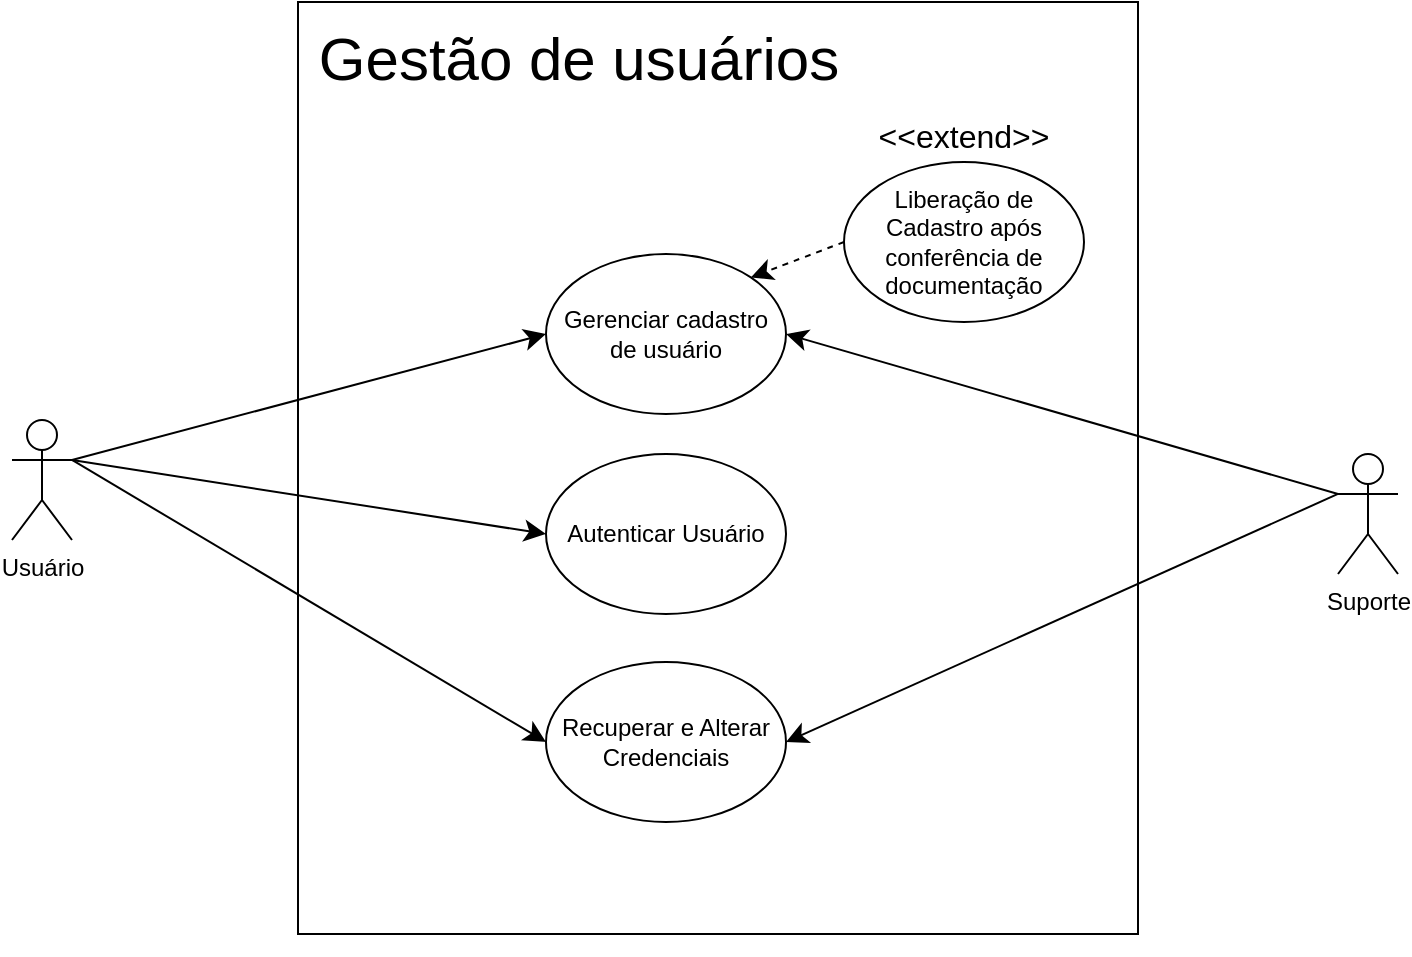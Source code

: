 <mxfile version="24.7.7" pages="6">
  <diagram name="Página-1" id="sWKjrfDs90vtt_dnpq8s">
    <mxGraphModel dx="1725" dy="1114" grid="0" gridSize="10" guides="1" tooltips="1" connect="1" arrows="1" fold="1" page="0" pageScale="1" pageWidth="827" pageHeight="1169" math="0" shadow="0">
      <root>
        <mxCell id="0" />
        <mxCell id="1" parent="0" />
        <mxCell id="yVIj7rE1_db8uOLhe7H_-7" value="" style="rounded=0;whiteSpace=wrap;html=1;" vertex="1" parent="1">
          <mxGeometry x="131" y="-287" width="420" height="466" as="geometry" />
        </mxCell>
        <mxCell id="yVIj7rE1_db8uOLhe7H_-18" style="edgeStyle=none;curved=1;rounded=0;orthogonalLoop=1;jettySize=auto;html=1;exitX=1;exitY=0.333;exitDx=0;exitDy=0;exitPerimeter=0;entryX=0;entryY=0.5;entryDx=0;entryDy=0;fontSize=12;startSize=8;endSize=8;" edge="1" parent="1" source="KjNxAj0lBC4kn9JRVT9O-1" target="yVIj7rE1_db8uOLhe7H_-10">
          <mxGeometry relative="1" as="geometry" />
        </mxCell>
        <mxCell id="yVIj7rE1_db8uOLhe7H_-19" style="edgeStyle=none;curved=1;rounded=0;orthogonalLoop=1;jettySize=auto;html=1;exitX=1;exitY=0.333;exitDx=0;exitDy=0;exitPerimeter=0;entryX=0;entryY=0.5;entryDx=0;entryDy=0;fontSize=12;startSize=8;endSize=8;" edge="1" parent="1" source="KjNxAj0lBC4kn9JRVT9O-1" target="yVIj7rE1_db8uOLhe7H_-8">
          <mxGeometry relative="1" as="geometry" />
        </mxCell>
        <mxCell id="yVIj7rE1_db8uOLhe7H_-24" style="edgeStyle=none;curved=1;rounded=0;orthogonalLoop=1;jettySize=auto;html=1;exitX=1;exitY=0.333;exitDx=0;exitDy=0;exitPerimeter=0;entryX=0;entryY=0.5;entryDx=0;entryDy=0;fontSize=12;startSize=8;endSize=8;" edge="1" parent="1" source="KjNxAj0lBC4kn9JRVT9O-1" target="yVIj7rE1_db8uOLhe7H_-23">
          <mxGeometry relative="1" as="geometry" />
        </mxCell>
        <mxCell id="KjNxAj0lBC4kn9JRVT9O-1" value="Usuário" style="shape=umlActor;verticalLabelPosition=bottom;verticalAlign=top;html=1;outlineConnect=0;" vertex="1" parent="1">
          <mxGeometry x="-12" y="-78" width="30" height="60" as="geometry" />
        </mxCell>
        <mxCell id="yVIj7rE1_db8uOLhe7H_-6" value="Gestão de usuários" style="text;html=1;align=center;verticalAlign=middle;whiteSpace=wrap;rounded=0;fontSize=30;strokeWidth=1;" vertex="1" parent="1">
          <mxGeometry x="102" y="-274" width="339" height="30" as="geometry" />
        </mxCell>
        <mxCell id="yVIj7rE1_db8uOLhe7H_-8" value="Autenticar Usuário" style="ellipse;whiteSpace=wrap;html=1;" vertex="1" parent="1">
          <mxGeometry x="255" y="-61" width="120" height="80" as="geometry" />
        </mxCell>
        <mxCell id="yVIj7rE1_db8uOLhe7H_-14" style="edgeStyle=none;curved=1;rounded=0;orthogonalLoop=1;jettySize=auto;html=1;exitX=0;exitY=0.5;exitDx=0;exitDy=0;entryX=1;entryY=0;entryDx=0;entryDy=0;fontSize=12;startSize=8;endSize=8;dashed=1;" edge="1" parent="1" source="yVIj7rE1_db8uOLhe7H_-9" target="yVIj7rE1_db8uOLhe7H_-10">
          <mxGeometry relative="1" as="geometry" />
        </mxCell>
        <mxCell id="yVIj7rE1_db8uOLhe7H_-9" value="Liberação de Cadastro após conferência de documentação" style="ellipse;whiteSpace=wrap;html=1;" vertex="1" parent="1">
          <mxGeometry x="404" y="-207" width="120" height="80" as="geometry" />
        </mxCell>
        <mxCell id="yVIj7rE1_db8uOLhe7H_-10" value="Gerenciar cadastro de usuário" style="ellipse;whiteSpace=wrap;html=1;" vertex="1" parent="1">
          <mxGeometry x="255" y="-161" width="120" height="80" as="geometry" />
        </mxCell>
        <mxCell id="yVIj7rE1_db8uOLhe7H_-11" style="edgeStyle=none;curved=1;rounded=0;orthogonalLoop=1;jettySize=auto;html=1;exitX=0;exitY=1;exitDx=0;exitDy=0;fontSize=12;startSize=8;endSize=8;" edge="1" parent="1" source="yVIj7rE1_db8uOLhe7H_-7" target="yVIj7rE1_db8uOLhe7H_-7">
          <mxGeometry relative="1" as="geometry" />
        </mxCell>
        <mxCell id="yVIj7rE1_db8uOLhe7H_-12" style="edgeStyle=none;curved=1;rounded=0;orthogonalLoop=1;jettySize=auto;html=1;exitX=1;exitY=1;exitDx=0;exitDy=0;fontSize=12;startSize=8;endSize=8;" edge="1" parent="1" source="yVIj7rE1_db8uOLhe7H_-7" target="yVIj7rE1_db8uOLhe7H_-7">
          <mxGeometry relative="1" as="geometry" />
        </mxCell>
        <mxCell id="yVIj7rE1_db8uOLhe7H_-16" value="&amp;lt;&amp;lt;extend&amp;gt;&amp;gt;" style="text;html=1;align=center;verticalAlign=middle;whiteSpace=wrap;rounded=0;fontSize=16;" vertex="1" parent="1">
          <mxGeometry x="434" y="-235" width="60" height="30" as="geometry" />
        </mxCell>
        <mxCell id="yVIj7rE1_db8uOLhe7H_-25" style="edgeStyle=none;curved=1;rounded=0;orthogonalLoop=1;jettySize=auto;html=1;exitX=0;exitY=0.333;exitDx=0;exitDy=0;exitPerimeter=0;entryX=1;entryY=0.5;entryDx=0;entryDy=0;fontSize=12;startSize=8;endSize=8;" edge="1" parent="1" source="yVIj7rE1_db8uOLhe7H_-20" target="yVIj7rE1_db8uOLhe7H_-23">
          <mxGeometry relative="1" as="geometry" />
        </mxCell>
        <mxCell id="yVIj7rE1_db8uOLhe7H_-26" style="edgeStyle=none;curved=1;rounded=0;orthogonalLoop=1;jettySize=auto;html=1;exitX=0;exitY=0.333;exitDx=0;exitDy=0;exitPerimeter=0;entryX=1;entryY=0.5;entryDx=0;entryDy=0;fontSize=12;startSize=8;endSize=8;" edge="1" parent="1" source="yVIj7rE1_db8uOLhe7H_-20" target="yVIj7rE1_db8uOLhe7H_-10">
          <mxGeometry relative="1" as="geometry" />
        </mxCell>
        <mxCell id="yVIj7rE1_db8uOLhe7H_-20" value="Suporte" style="shape=umlActor;verticalLabelPosition=bottom;verticalAlign=top;html=1;outlineConnect=0;" vertex="1" parent="1">
          <mxGeometry x="651" y="-61" width="30" height="60" as="geometry" />
        </mxCell>
        <mxCell id="yVIj7rE1_db8uOLhe7H_-23" value="Recuperar e Alterar Credenciais" style="ellipse;whiteSpace=wrap;html=1;" vertex="1" parent="1">
          <mxGeometry x="255" y="43" width="120" height="80" as="geometry" />
        </mxCell>
      </root>
    </mxGraphModel>
  </diagram>
  <diagram id="L4-HKPXh_NsKCe0-uDbi" name="Página-2">
    <mxGraphModel dx="1008" dy="759" grid="0" gridSize="10" guides="1" tooltips="1" connect="1" arrows="1" fold="1" page="0" pageScale="1" pageWidth="827" pageHeight="1169" math="0" shadow="0">
      <root>
        <mxCell id="0" />
        <mxCell id="1" parent="0" />
        <mxCell id="yDL8rvHRvDkG-PT17stj-1" value="" style="rounded=0;whiteSpace=wrap;html=1;" vertex="1" parent="1">
          <mxGeometry x="659" y="33" width="432" height="609" as="geometry" />
        </mxCell>
        <mxCell id="yDL8rvHRvDkG-PT17stj-25" style="edgeStyle=none;curved=1;rounded=0;orthogonalLoop=1;jettySize=auto;html=1;exitX=1;exitY=0.333;exitDx=0;exitDy=0;exitPerimeter=0;entryX=0;entryY=0.5;entryDx=0;entryDy=0;fontSize=12;startSize=8;endSize=8;" edge="1" parent="1" source="yDL8rvHRvDkG-PT17stj-5" target="yDL8rvHRvDkG-PT17stj-10">
          <mxGeometry relative="1" as="geometry" />
        </mxCell>
        <mxCell id="yDL8rvHRvDkG-PT17stj-26" style="edgeStyle=none;curved=1;rounded=0;orthogonalLoop=1;jettySize=auto;html=1;exitX=1;exitY=0.333;exitDx=0;exitDy=0;exitPerimeter=0;entryX=0;entryY=0.5;entryDx=0;entryDy=0;fontSize=12;startSize=8;endSize=8;" edge="1" parent="1" source="yDL8rvHRvDkG-PT17stj-5" target="yDL8rvHRvDkG-PT17stj-7">
          <mxGeometry relative="1" as="geometry" />
        </mxCell>
        <mxCell id="yDL8rvHRvDkG-PT17stj-5" value="Usuário" style="shape=umlActor;verticalLabelPosition=bottom;verticalAlign=top;html=1;outlineConnect=0;" vertex="1" parent="1">
          <mxGeometry x="518" y="269" width="30" height="60" as="geometry" />
        </mxCell>
        <mxCell id="yDL8rvHRvDkG-PT17stj-6" value="Gestão de Ordem de Compra (OC)" style="text;html=1;align=center;verticalAlign=middle;whiteSpace=wrap;rounded=0;fontSize=25;strokeWidth=1;" vertex="1" parent="1">
          <mxGeometry x="620" y="36" width="480" height="30" as="geometry" />
        </mxCell>
        <mxCell id="yDL8rvHRvDkG-PT17stj-7" value="Consultar Ordens de Compra (OC)" style="ellipse;whiteSpace=wrap;html=1;" vertex="1" parent="1">
          <mxGeometry x="815" y="305" width="120" height="80" as="geometry" />
        </mxCell>
        <mxCell id="yDL8rvHRvDkG-PT17stj-10" value="Gerenciar Ordens de Compra (OC)" style="ellipse;whiteSpace=wrap;html=1;" vertex="1" parent="1">
          <mxGeometry x="819" y="164" width="120" height="80" as="geometry" />
        </mxCell>
        <mxCell id="yDL8rvHRvDkG-PT17stj-11" style="edgeStyle=none;curved=1;rounded=0;orthogonalLoop=1;jettySize=auto;html=1;exitX=0;exitY=1;exitDx=0;exitDy=0;fontSize=12;startSize=8;endSize=8;" edge="1" parent="1" source="yDL8rvHRvDkG-PT17stj-1" target="yDL8rvHRvDkG-PT17stj-1">
          <mxGeometry relative="1" as="geometry" />
        </mxCell>
        <mxCell id="yDL8rvHRvDkG-PT17stj-12" style="edgeStyle=none;curved=1;rounded=0;orthogonalLoop=1;jettySize=auto;html=1;exitX=1;exitY=1;exitDx=0;exitDy=0;fontSize=12;startSize=8;endSize=8;" edge="1" parent="1" source="yDL8rvHRvDkG-PT17stj-1" target="yDL8rvHRvDkG-PT17stj-1">
          <mxGeometry relative="1" as="geometry" />
        </mxCell>
        <mxCell id="yDL8rvHRvDkG-PT17stj-13" value="&amp;lt;&amp;lt;include&amp;gt;&amp;gt;" style="text;html=1;align=center;verticalAlign=middle;whiteSpace=wrap;rounded=0;fontSize=16;" vertex="1" parent="1">
          <mxGeometry x="703" y="80" width="60" height="30" as="geometry" />
        </mxCell>
        <mxCell id="yDL8rvHRvDkG-PT17stj-27" style="edgeStyle=none;curved=1;rounded=0;orthogonalLoop=1;jettySize=auto;html=1;exitX=0;exitY=0.333;exitDx=0;exitDy=0;exitPerimeter=0;fontSize=12;startSize=8;endSize=8;" edge="1" parent="1" source="yDL8rvHRvDkG-PT17stj-16" target="yDL8rvHRvDkG-PT17stj-10">
          <mxGeometry relative="1" as="geometry" />
        </mxCell>
        <mxCell id="yDL8rvHRvDkG-PT17stj-28" style="edgeStyle=none;curved=1;rounded=0;orthogonalLoop=1;jettySize=auto;html=1;exitX=0;exitY=0.333;exitDx=0;exitDy=0;exitPerimeter=0;entryX=1;entryY=0.5;entryDx=0;entryDy=0;fontSize=12;startSize=8;endSize=8;" edge="1" parent="1" source="yDL8rvHRvDkG-PT17stj-16" target="yDL8rvHRvDkG-PT17stj-7">
          <mxGeometry relative="1" as="geometry" />
        </mxCell>
        <mxCell id="yDL8rvHRvDkG-PT17stj-29" style="edgeStyle=none;curved=1;rounded=0;orthogonalLoop=1;jettySize=auto;html=1;exitX=0;exitY=0.333;exitDx=0;exitDy=0;exitPerimeter=0;entryX=1;entryY=0.5;entryDx=0;entryDy=0;fontSize=12;startSize=8;endSize=8;" edge="1" parent="1" source="yDL8rvHRvDkG-PT17stj-16" target="yDL8rvHRvDkG-PT17stj-17">
          <mxGeometry relative="1" as="geometry" />
        </mxCell>
        <mxCell id="yDL8rvHRvDkG-PT17stj-16" value="Sistema Home Broker" style="shape=umlActor;verticalLabelPosition=bottom;verticalAlign=top;html=1;outlineConnect=0;" vertex="1" parent="1">
          <mxGeometry x="1190" y="118" width="30" height="60" as="geometry" />
        </mxCell>
        <mxCell id="yDL8rvHRvDkG-PT17stj-17" value="Integração com a B3" style="ellipse;whiteSpace=wrap;html=1;" vertex="1" parent="1">
          <mxGeometry x="815" y="449" width="120" height="80" as="geometry" />
        </mxCell>
        <mxCell id="yDL8rvHRvDkG-PT17stj-30" style="edgeStyle=none;curved=1;rounded=0;orthogonalLoop=1;jettySize=auto;html=1;exitX=0;exitY=0.333;exitDx=0;exitDy=0;exitPerimeter=0;entryX=1;entryY=0.5;entryDx=0;entryDy=0;fontSize=12;startSize=8;endSize=8;" edge="1" parent="1" source="yDL8rvHRvDkG-PT17stj-21" target="yDL8rvHRvDkG-PT17stj-17">
          <mxGeometry relative="1" as="geometry" />
        </mxCell>
        <mxCell id="yDL8rvHRvDkG-PT17stj-21" value="API da B3" style="shape=umlActor;verticalLabelPosition=bottom;verticalAlign=top;html=1;outlineConnect=0;" vertex="1" parent="1">
          <mxGeometry x="1179" y="352" width="30" height="60" as="geometry" />
        </mxCell>
        <mxCell id="yDL8rvHRvDkG-PT17stj-33" style="edgeStyle=none;curved=1;rounded=0;orthogonalLoop=1;jettySize=auto;html=1;exitX=1;exitY=0.5;exitDx=0;exitDy=0;fontSize=12;startSize=8;endSize=8;dashed=1;" edge="1" parent="1" source="yDL8rvHRvDkG-PT17stj-32" target="yDL8rvHRvDkG-PT17stj-10">
          <mxGeometry relative="1" as="geometry" />
        </mxCell>
        <mxCell id="yDL8rvHRvDkG-PT17stj-32" value="Validar OC" style="ellipse;whiteSpace=wrap;html=1;" vertex="1" parent="1">
          <mxGeometry x="673" y="103" width="120" height="80" as="geometry" />
        </mxCell>
      </root>
    </mxGraphModel>
  </diagram>
  <diagram id="UyS_H-RRB36ypZyRmxNp" name="Página-3">
    <mxGraphModel dx="1083" dy="1223" grid="0" gridSize="10" guides="1" tooltips="1" connect="1" arrows="1" fold="1" page="0" pageScale="1" pageWidth="827" pageHeight="1169" math="0" shadow="0">
      <root>
        <mxCell id="0" />
        <mxCell id="1" parent="0" />
        <mxCell id="rlN_2Z42Te9vlnvB5NWK-1" style="edgeStyle=none;curved=1;rounded=0;orthogonalLoop=1;jettySize=auto;html=1;exitX=1;exitY=0.333;exitDx=0;exitDy=0;exitPerimeter=0;entryX=0;entryY=0.5;entryDx=0;entryDy=0;fontSize=12;startSize=8;endSize=8;" edge="1" parent="1" source="rlN_2Z42Te9vlnvB5NWK-9" target="rlN_2Z42Te9vlnvB5NWK-17">
          <mxGeometry relative="1" as="geometry" />
        </mxCell>
        <mxCell id="rlN_2Z42Te9vlnvB5NWK-2" style="edgeStyle=none;curved=1;rounded=0;orthogonalLoop=1;jettySize=auto;html=1;exitX=1;exitY=0.333;exitDx=0;exitDy=0;exitPerimeter=0;fontSize=12;startSize=8;endSize=8;" edge="1" parent="1" source="rlN_2Z42Te9vlnvB5NWK-9">
          <mxGeometry relative="1" as="geometry">
            <mxPoint x="169.857" y="-53.286" as="targetPoint" />
          </mxGeometry>
        </mxCell>
        <mxCell id="rlN_2Z42Te9vlnvB5NWK-3" style="edgeStyle=none;curved=1;rounded=0;orthogonalLoop=1;jettySize=auto;html=1;exitX=1;exitY=0.333;exitDx=0;exitDy=0;exitPerimeter=0;fontSize=12;startSize=8;endSize=8;" edge="1" parent="1" source="rlN_2Z42Te9vlnvB5NWK-9">
          <mxGeometry relative="1" as="geometry">
            <mxPoint x="169.857" y="-3.0" as="targetPoint" />
          </mxGeometry>
        </mxCell>
        <mxCell id="rlN_2Z42Te9vlnvB5NWK-4" style="edgeStyle=none;curved=1;rounded=0;orthogonalLoop=1;jettySize=auto;html=1;exitX=1;exitY=0.333;exitDx=0;exitDy=0;exitPerimeter=0;fontSize=12;startSize=8;endSize=8;" edge="1" parent="1" source="rlN_2Z42Te9vlnvB5NWK-9">
          <mxGeometry relative="1" as="geometry">
            <mxPoint x="168.714" y="42.714" as="targetPoint" />
          </mxGeometry>
        </mxCell>
        <mxCell id="rlN_2Z42Te9vlnvB5NWK-5" style="edgeStyle=none;curved=1;rounded=0;orthogonalLoop=1;jettySize=auto;html=1;exitX=1;exitY=0.333;exitDx=0;exitDy=0;exitPerimeter=0;fontSize=12;startSize=8;endSize=8;" edge="1" parent="1" source="rlN_2Z42Te9vlnvB5NWK-9">
          <mxGeometry relative="1" as="geometry">
            <mxPoint x="166.429" y="94.143" as="targetPoint" />
          </mxGeometry>
        </mxCell>
        <mxCell id="rlN_2Z42Te9vlnvB5NWK-6" style="edgeStyle=none;curved=1;rounded=0;orthogonalLoop=1;jettySize=auto;html=1;exitX=1;exitY=0.333;exitDx=0;exitDy=0;exitPerimeter=0;fontSize=12;startSize=8;endSize=8;" edge="1" parent="1" source="rlN_2Z42Te9vlnvB5NWK-9">
          <mxGeometry relative="1" as="geometry">
            <mxPoint x="165.286" y="146.714" as="targetPoint" />
          </mxGeometry>
        </mxCell>
        <mxCell id="rlN_2Z42Te9vlnvB5NWK-7" style="edgeStyle=none;curved=1;rounded=0;orthogonalLoop=1;jettySize=auto;html=1;exitX=1;exitY=0.333;exitDx=0;exitDy=0;exitPerimeter=0;fontSize=12;startSize=8;endSize=8;" edge="1" parent="1" source="rlN_2Z42Te9vlnvB5NWK-9">
          <mxGeometry relative="1" as="geometry">
            <mxPoint x="171.0" y="209.571" as="targetPoint" />
          </mxGeometry>
        </mxCell>
        <mxCell id="rlN_2Z42Te9vlnvB5NWK-8" style="edgeStyle=none;curved=1;rounded=0;orthogonalLoop=1;jettySize=auto;html=1;exitX=1;exitY=0.333;exitDx=0;exitDy=0;exitPerimeter=0;fontSize=12;startSize=8;endSize=8;" edge="1" parent="1" source="rlN_2Z42Te9vlnvB5NWK-9">
          <mxGeometry relative="1" as="geometry">
            <mxPoint x="169.857" y="270.143" as="targetPoint" />
          </mxGeometry>
        </mxCell>
        <mxCell id="rlN_2Z42Te9vlnvB5NWK-9" value="Usuário" style="shape=umlActor;verticalLabelPosition=bottom;verticalAlign=top;html=1;outlineConnect=0;" vertex="1" parent="1">
          <mxGeometry x="-46" y="1" width="30" height="60" as="geometry" />
        </mxCell>
        <mxCell id="rlN_2Z42Te9vlnvB5NWK-10" style="edgeStyle=none;curved=1;rounded=0;orthogonalLoop=1;jettySize=auto;html=1;exitX=0;exitY=0.333;exitDx=0;exitDy=0;exitPerimeter=0;fontSize=12;startSize=8;endSize=8;" edge="1" parent="1" source="rlN_2Z42Te9vlnvB5NWK-16">
          <mxGeometry relative="1" as="geometry">
            <mxPoint x="311.778" y="46.667" as="targetPoint" />
          </mxGeometry>
        </mxCell>
        <mxCell id="rlN_2Z42Te9vlnvB5NWK-11" style="edgeStyle=none;curved=1;rounded=0;orthogonalLoop=1;jettySize=auto;html=1;exitX=0;exitY=0.333;exitDx=0;exitDy=0;exitPerimeter=0;fontSize=12;startSize=8;endSize=8;" edge="1" parent="1" source="rlN_2Z42Te9vlnvB5NWK-16">
          <mxGeometry relative="1" as="geometry">
            <mxPoint x="311.8" y="-125.0" as="targetPoint" />
          </mxGeometry>
        </mxCell>
        <mxCell id="rlN_2Z42Te9vlnvB5NWK-12" style="edgeStyle=none;curved=1;rounded=0;orthogonalLoop=1;jettySize=auto;html=1;exitX=0;exitY=0.333;exitDx=0;exitDy=0;exitPerimeter=0;fontSize=12;startSize=8;endSize=8;" edge="1" parent="1" source="rlN_2Z42Te9vlnvB5NWK-16">
          <mxGeometry relative="1" as="geometry">
            <mxPoint x="310.2" y="-48.2" as="targetPoint" />
          </mxGeometry>
        </mxCell>
        <mxCell id="rlN_2Z42Te9vlnvB5NWK-13" style="edgeStyle=none;curved=1;rounded=0;orthogonalLoop=1;jettySize=auto;html=1;fontSize=12;startSize=8;endSize=8;" edge="1" parent="1">
          <mxGeometry relative="1" as="geometry">
            <mxPoint x="310.667" y="-13.667" as="targetPoint" />
            <mxPoint x="568" y="21" as="sourcePoint" />
          </mxGeometry>
        </mxCell>
        <mxCell id="rlN_2Z42Te9vlnvB5NWK-14" style="edgeStyle=none;curved=1;rounded=0;orthogonalLoop=1;jettySize=auto;html=1;exitX=0;exitY=0.333;exitDx=0;exitDy=0;exitPerimeter=0;fontSize=12;startSize=8;endSize=8;" edge="1" parent="1" source="rlN_2Z42Te9vlnvB5NWK-16">
          <mxGeometry relative="1" as="geometry">
            <mxPoint x="311.0" y="155.8" as="targetPoint" />
          </mxGeometry>
        </mxCell>
        <mxCell id="rlN_2Z42Te9vlnvB5NWK-15" style="edgeStyle=none;curved=1;rounded=0;orthogonalLoop=1;jettySize=auto;html=1;exitX=0;exitY=0.333;exitDx=0;exitDy=0;exitPerimeter=0;fontSize=12;startSize=8;endSize=8;" edge="1" parent="1" source="rlN_2Z42Te9vlnvB5NWK-16">
          <mxGeometry relative="1" as="geometry">
            <mxPoint x="313.4" y="216.6" as="targetPoint" />
          </mxGeometry>
        </mxCell>
        <mxCell id="rlN_2Z42Te9vlnvB5NWK-16" value="Sistema da B3 (API)" style="shape=umlActor;verticalLabelPosition=bottom;verticalAlign=top;html=1;outlineConnect=0;" vertex="1" parent="1">
          <mxGeometry x="571" y="1" width="30" height="60" as="geometry" />
        </mxCell>
        <mxCell id="rlN_2Z42Te9vlnvB5NWK-17" value="Envio de Ordem de Venda (OV)" style="rounded=1;whiteSpace=wrap;html=1;" vertex="1" parent="1">
          <mxGeometry x="176" y="-154" width="130" height="59" as="geometry" />
        </mxCell>
        <mxCell id="rlN_2Z42Te9vlnvB5NWK-18" value="Cancelamento de OV" style="rounded=1;whiteSpace=wrap;html=1;" vertex="1" parent="1">
          <mxGeometry x="176" y="-78" width="130" height="39" as="geometry" />
        </mxCell>
        <mxCell id="rlN_2Z42Te9vlnvB5NWK-19" value="Modificação de OV" style="rounded=1;whiteSpace=wrap;html=1;" vertex="1" parent="1">
          <mxGeometry x="176" y="-26" width="130" height="35" as="geometry" />
        </mxCell>
        <mxCell id="rlN_2Z42Te9vlnvB5NWK-20" style="edgeStyle=none;curved=1;rounded=0;orthogonalLoop=1;jettySize=auto;html=1;exitX=1;exitY=0.5;exitDx=0;exitDy=0;entryX=0;entryY=1;entryDx=0;entryDy=0;fontSize=12;startSize=8;endSize=8;dashed=1;" edge="1" parent="1" source="rlN_2Z42Te9vlnvB5NWK-24" target="rlN_2Z42Te9vlnvB5NWK-27">
          <mxGeometry relative="1" as="geometry" />
        </mxCell>
        <mxCell id="rlN_2Z42Te9vlnvB5NWK-21" value="Consulta de Status da OV" style="rounded=1;whiteSpace=wrap;html=1;" vertex="1" parent="1">
          <mxGeometry x="176" y="20" width="130" height="48" as="geometry" />
        </mxCell>
        <mxCell id="rlN_2Z42Te9vlnvB5NWK-22" value="Envio de OV com Gatilho" style="rounded=1;whiteSpace=wrap;html=1;" vertex="1" parent="1">
          <mxGeometry x="176" y="84" width="130" height="35" as="geometry" />
        </mxCell>
        <mxCell id="rlN_2Z42Te9vlnvB5NWK-23" value="Envio de OV a Mercado" style="rounded=1;whiteSpace=wrap;html=1;" vertex="1" parent="1">
          <mxGeometry x="176" y="139" width="130" height="35" as="geometry" />
        </mxCell>
        <mxCell id="rlN_2Z42Te9vlnvB5NWK-24" value="Consulta de Histórico de OV" style="rounded=1;whiteSpace=wrap;html=1;" vertex="1" parent="1">
          <mxGeometry x="176" y="194" width="130" height="35" as="geometry" />
        </mxCell>
        <mxCell id="rlN_2Z42Te9vlnvB5NWK-25" value="Gestão de Ordens de Venda" style="rounded=0;whiteSpace=wrap;html=1;" vertex="1" parent="1">
          <mxGeometry x="120" y="-240" width="242" height="57" as="geometry" />
        </mxCell>
        <mxCell id="rlN_2Z42Te9vlnvB5NWK-26" value="OV por Quantidade" style="rounded=1;whiteSpace=wrap;html=1;" vertex="1" parent="1">
          <mxGeometry x="176" y="249" width="130" height="45" as="geometry" />
        </mxCell>
        <mxCell id="rlN_2Z42Te9vlnvB5NWK-27" value="Consulta de Status da OV" style="ellipse;whiteSpace=wrap;html=1;" vertex="1" parent="1">
          <mxGeometry x="505" y="137" width="120" height="62" as="geometry" />
        </mxCell>
        <mxCell id="rlN_2Z42Te9vlnvB5NWK-28" value="include" style="text;html=1;align=center;verticalAlign=middle;whiteSpace=wrap;rounded=0;rotation=0;" vertex="1" parent="1">
          <mxGeometry x="433" y="171" width="60" height="30" as="geometry" />
        </mxCell>
        <mxCell id="rlN_2Z42Te9vlnvB5NWK-29" style="edgeStyle=none;curved=1;rounded=0;orthogonalLoop=1;jettySize=auto;html=1;exitX=0;exitY=0;exitDx=0;exitDy=0;fontSize=12;startSize=8;endSize=8;dashed=1;" edge="1" parent="1" source="rlN_2Z42Te9vlnvB5NWK-31">
          <mxGeometry relative="1" as="geometry">
            <mxPoint x="313" as="targetPoint" />
          </mxGeometry>
        </mxCell>
        <mxCell id="rlN_2Z42Te9vlnvB5NWK-30" style="edgeStyle=none;curved=1;rounded=0;orthogonalLoop=1;jettySize=auto;html=1;exitX=0.5;exitY=0;exitDx=0;exitDy=0;fontSize=12;startSize=8;endSize=8;dashed=1;" edge="1" parent="1">
          <mxGeometry relative="1" as="geometry">
            <mxPoint x="308" y="-73" as="targetPoint" />
            <mxPoint x="417.5" y="237.5" as="sourcePoint" />
          </mxGeometry>
        </mxCell>
        <mxCell id="rlN_2Z42Te9vlnvB5NWK-31" value="Envio de OV" style="ellipse;whiteSpace=wrap;html=1;" vertex="1" parent="1">
          <mxGeometry x="368" y="243.5" width="105" height="56" as="geometry" />
        </mxCell>
        <mxCell id="rlN_2Z42Te9vlnvB5NWK-32" style="edgeStyle=none;curved=1;rounded=0;orthogonalLoop=1;jettySize=auto;html=1;exitX=1;exitY=0;exitDx=0;exitDy=0;entryX=0.01;entryY=0.693;entryDx=0;entryDy=0;entryPerimeter=0;fontSize=12;startSize=8;endSize=8;dashed=1;" edge="1" parent="1">
          <mxGeometry relative="1" as="geometry">
            <mxPoint x="306" y="288.19" as="sourcePoint" />
            <mxPoint x="367.05" y="274.998" as="targetPoint" />
          </mxGeometry>
        </mxCell>
        <mxCell id="rlN_2Z42Te9vlnvB5NWK-33" value="include" style="text;html=1;align=center;verticalAlign=middle;whiteSpace=wrap;rounded=0;rotation=-15;" vertex="1" parent="1">
          <mxGeometry x="302" y="253" width="60" height="25" as="geometry" />
        </mxCell>
        <mxCell id="rlN_2Z42Te9vlnvB5NWK-34" value="extend" style="text;html=1;align=center;verticalAlign=middle;whiteSpace=wrap;rounded=0;rotation=70;" vertex="1" parent="1">
          <mxGeometry x="338" y="61" width="62" height="27" as="geometry" />
        </mxCell>
        <mxCell id="rlN_2Z42Te9vlnvB5NWK-35" value="extend" style="text;html=1;align=center;verticalAlign=middle;whiteSpace=wrap;rounded=0;rotation=75;" vertex="1" parent="1">
          <mxGeometry x="313" y="79" width="62" height="27" as="geometry" />
        </mxCell>
      </root>
    </mxGraphModel>
  </diagram>
  <diagram id="XgSA-sX2PwMJP4cu7tUa" name="Página-4">
    <mxGraphModel dx="1053" dy="1069" grid="0" gridSize="10" guides="1" tooltips="1" connect="1" arrows="1" fold="1" page="0" pageScale="1" pageWidth="827" pageHeight="1169" math="0" shadow="0">
      <root>
        <mxCell id="0" />
        <mxCell id="1" parent="0" />
        <mxCell id="cbtcCh7jZ_fhrfCyDK-0-1" style="edgeStyle=none;curved=1;rounded=0;orthogonalLoop=1;jettySize=auto;html=1;exitX=1;exitY=1;exitDx=0;exitDy=0;exitPerimeter=0;fontSize=12;startSize=8;endSize=8;" edge="1" parent="1" source="cbtcCh7jZ_fhrfCyDK-0-8">
          <mxGeometry relative="1" as="geometry">
            <mxPoint x="171.0" y="214.4" as="targetPoint" />
          </mxGeometry>
        </mxCell>
        <mxCell id="cbtcCh7jZ_fhrfCyDK-0-2" style="edgeStyle=none;curved=1;rounded=0;orthogonalLoop=1;jettySize=auto;html=1;exitX=1;exitY=1;exitDx=0;exitDy=0;exitPerimeter=0;entryX=0;entryY=0.5;entryDx=0;entryDy=0;fontSize=12;startSize=8;endSize=8;" edge="1" parent="1" source="cbtcCh7jZ_fhrfCyDK-0-8" target="cbtcCh7jZ_fhrfCyDK-0-17">
          <mxGeometry relative="1" as="geometry" />
        </mxCell>
        <mxCell id="cbtcCh7jZ_fhrfCyDK-0-3" style="edgeStyle=none;curved=1;rounded=0;orthogonalLoop=1;jettySize=auto;html=1;exitX=1;exitY=1;exitDx=0;exitDy=0;exitPerimeter=0;fontSize=12;startSize=8;endSize=8;" edge="1" parent="1" source="cbtcCh7jZ_fhrfCyDK-0-8">
          <mxGeometry relative="1" as="geometry">
            <mxPoint x="174.2" y="102.4" as="targetPoint" />
          </mxGeometry>
        </mxCell>
        <mxCell id="cbtcCh7jZ_fhrfCyDK-0-4" style="edgeStyle=none;curved=1;rounded=0;orthogonalLoop=1;jettySize=auto;html=1;exitX=1;exitY=1;exitDx=0;exitDy=0;exitPerimeter=0;fontSize=12;startSize=8;endSize=8;" edge="1" parent="1" source="cbtcCh7jZ_fhrfCyDK-0-8">
          <mxGeometry relative="1" as="geometry">
            <mxPoint x="171.0" y="47.2" as="targetPoint" />
          </mxGeometry>
        </mxCell>
        <mxCell id="cbtcCh7jZ_fhrfCyDK-0-5" style="edgeStyle=none;curved=1;rounded=0;orthogonalLoop=1;jettySize=auto;html=1;exitX=1;exitY=1;exitDx=0;exitDy=0;exitPerimeter=0;fontSize=12;startSize=8;endSize=8;" edge="1" parent="1" source="cbtcCh7jZ_fhrfCyDK-0-8">
          <mxGeometry relative="1" as="geometry">
            <mxPoint x="172.086" y="4.429" as="targetPoint" />
          </mxGeometry>
        </mxCell>
        <mxCell id="cbtcCh7jZ_fhrfCyDK-0-6" style="edgeStyle=none;curved=1;rounded=0;orthogonalLoop=1;jettySize=auto;html=1;exitX=1;exitY=1;exitDx=0;exitDy=0;exitPerimeter=0;entryX=0;entryY=0.5;entryDx=0;entryDy=0;fontSize=12;startSize=8;endSize=8;" edge="1" parent="1" source="cbtcCh7jZ_fhrfCyDK-0-8" target="cbtcCh7jZ_fhrfCyDK-0-11">
          <mxGeometry relative="1" as="geometry" />
        </mxCell>
        <mxCell id="cbtcCh7jZ_fhrfCyDK-0-7" style="edgeStyle=none;curved=1;rounded=0;orthogonalLoop=1;jettySize=auto;html=1;exitX=1;exitY=1;exitDx=0;exitDy=0;exitPerimeter=0;fontSize=12;startSize=8;endSize=8;" edge="1" parent="1" source="cbtcCh7jZ_fhrfCyDK-0-8">
          <mxGeometry relative="1" as="geometry">
            <mxPoint x="175.069" y="-44.517" as="targetPoint" />
          </mxGeometry>
        </mxCell>
        <mxCell id="D4UYMCdRbZ42waUpKWHa-11" style="edgeStyle=none;curved=1;rounded=0;orthogonalLoop=1;jettySize=auto;html=1;exitX=1;exitY=1;exitDx=0;exitDy=0;exitPerimeter=0;fontSize=12;startSize=8;endSize=8;" edge="1" parent="1" source="cbtcCh7jZ_fhrfCyDK-0-8">
          <mxGeometry relative="1" as="geometry">
            <mxPoint x="171.979" y="273.674" as="targetPoint" />
          </mxGeometry>
        </mxCell>
        <mxCell id="QioU_leILTK7Zn3RdkY3-1" style="edgeStyle=none;curved=1;rounded=0;orthogonalLoop=1;jettySize=auto;html=1;exitX=1;exitY=1;exitDx=0;exitDy=0;exitPerimeter=0;fontSize=12;startSize=8;endSize=8;" edge="1" parent="1" source="cbtcCh7jZ_fhrfCyDK-0-8">
          <mxGeometry relative="1" as="geometry">
            <mxPoint x="173.481" y="330.541" as="targetPoint" />
          </mxGeometry>
        </mxCell>
        <mxCell id="QioU_leILTK7Zn3RdkY3-2" style="edgeStyle=none;curved=1;rounded=0;orthogonalLoop=1;jettySize=auto;html=1;exitX=1;exitY=1;exitDx=0;exitDy=0;exitPerimeter=0;fontSize=12;startSize=8;endSize=8;" edge="1" parent="1" source="cbtcCh7jZ_fhrfCyDK-0-8">
          <mxGeometry relative="1" as="geometry">
            <mxPoint x="172.788" y="385.952" as="targetPoint" />
          </mxGeometry>
        </mxCell>
        <mxCell id="cbtcCh7jZ_fhrfCyDK-0-8" value="Usuário" style="shape=umlActor;verticalLabelPosition=bottom;verticalAlign=top;html=1;outlineConnect=0;" vertex="1" parent="1">
          <mxGeometry x="-33" y="58" width="30" height="60" as="geometry" />
        </mxCell>
        <mxCell id="cbtcCh7jZ_fhrfCyDK-0-11" value="Visualização da Carteira de Ações" style="rounded=1;whiteSpace=wrap;html=1;" vertex="1" parent="1">
          <mxGeometry x="176" y="-154" width="130" height="59" as="geometry" />
        </mxCell>
        <mxCell id="cbtcCh7jZ_fhrfCyDK-0-12" value="Agrupamento de Ações na Carteira" style="rounded=1;whiteSpace=wrap;html=1;" vertex="1" parent="1">
          <mxGeometry x="176" y="-78" width="130" height="35" as="geometry" />
        </mxCell>
        <mxCell id="cbtcCh7jZ_fhrfCyDK-0-13" value="Criação de Grupos de Ações" style="rounded=1;whiteSpace=wrap;html=1;" vertex="1" parent="1">
          <mxGeometry x="176" y="-26" width="130" height="35" as="geometry" />
        </mxCell>
        <mxCell id="D4UYMCdRbZ42waUpKWHa-4" style="edgeStyle=none;curved=1;rounded=0;orthogonalLoop=1;jettySize=auto;html=1;exitX=1;exitY=0.5;exitDx=0;exitDy=0;fontSize=12;startSize=8;endSize=8;dashed=1;" edge="1" parent="1" source="cbtcCh7jZ_fhrfCyDK-0-15">
          <mxGeometry relative="1" as="geometry">
            <mxPoint x="448" y="47" as="targetPoint" />
          </mxGeometry>
        </mxCell>
        <mxCell id="cbtcCh7jZ_fhrfCyDK-0-15" value="Compra Automática de Ações Fracionadas/Lote" style="rounded=1;whiteSpace=wrap;html=1;" vertex="1" parent="1">
          <mxGeometry x="176" y="20" width="130" height="48" as="geometry" />
        </mxCell>
        <mxCell id="D4UYMCdRbZ42waUpKWHa-5" style="edgeStyle=none;curved=1;rounded=0;orthogonalLoop=1;jettySize=auto;html=1;exitX=1;exitY=0.75;exitDx=0;exitDy=0;entryX=0;entryY=0.5;entryDx=0;entryDy=0;fontSize=12;startSize=8;endSize=8;dashed=1;" edge="1" parent="1" source="cbtcCh7jZ_fhrfCyDK-0-16" target="cbtcCh7jZ_fhrfCyDK-0-21">
          <mxGeometry relative="1" as="geometry" />
        </mxCell>
        <mxCell id="cbtcCh7jZ_fhrfCyDK-0-16" value="Venda Automática de Ações Fracionadas/Lote" style="rounded=1;whiteSpace=wrap;html=1;" vertex="1" parent="1">
          <mxGeometry x="176" y="84" width="130" height="41" as="geometry" />
        </mxCell>
        <mxCell id="cbtcCh7jZ_fhrfCyDK-0-17" value="Emissão de Aviso para Mercado Fracionário" style="rounded=1;whiteSpace=wrap;html=1;" vertex="1" parent="1">
          <mxGeometry x="176" y="139" width="130" height="35" as="geometry" />
        </mxCell>
        <mxCell id="cbtcCh7jZ_fhrfCyDK-0-18" value="Visualização do &quot;Extrato&quot; das Ações" style="rounded=1;whiteSpace=wrap;html=1;" vertex="1" parent="1">
          <mxGeometry x="176" y="194" width="130" height="35" as="geometry" />
        </mxCell>
        <mxCell id="cbtcCh7jZ_fhrfCyDK-0-19" value="Gestão da Carteira de Ações" style="rounded=0;whiteSpace=wrap;html=1;" vertex="1" parent="1">
          <mxGeometry x="120" y="-240" width="242" height="57" as="geometry" />
        </mxCell>
        <mxCell id="cbtcCh7jZ_fhrfCyDK-0-20" value="Visualização de Cotações das Ações em Carteira" style="rounded=1;whiteSpace=wrap;html=1;" vertex="1" parent="1">
          <mxGeometry x="176" y="249" width="130" height="45" as="geometry" />
        </mxCell>
        <mxCell id="cbtcCh7jZ_fhrfCyDK-0-21" value="Identificação por E-mail" style="ellipse;whiteSpace=wrap;html=1;" vertex="1" parent="1">
          <mxGeometry x="401" y="110" width="105" height="56" as="geometry" />
        </mxCell>
        <mxCell id="cbtcCh7jZ_fhrfCyDK-0-22" value="include" style="text;html=1;align=center;verticalAlign=middle;whiteSpace=wrap;rounded=0;rotation=0;" vertex="1" parent="1">
          <mxGeometry x="341" y="15" width="60" height="30" as="geometry" />
        </mxCell>
        <mxCell id="cbtcCh7jZ_fhrfCyDK-0-23" value="Conferência de Documentação" style="ellipse;whiteSpace=wrap;html=1;" vertex="1" parent="1">
          <mxGeometry x="450" y="20" width="105" height="56" as="geometry" />
        </mxCell>
        <mxCell id="D4UYMCdRbZ42waUpKWHa-1" value="Personalização da Visualização de Cotações" style="rounded=1;whiteSpace=wrap;html=1;" vertex="1" parent="1">
          <mxGeometry x="176" y="306" width="130" height="45" as="geometry" />
        </mxCell>
        <mxCell id="D4UYMCdRbZ42waUpKWHa-3" value="Negócio Rápido para Ações em Carteira" style="rounded=1;whiteSpace=wrap;html=1;" vertex="1" parent="1">
          <mxGeometry x="176" y="363" width="130" height="45" as="geometry" />
        </mxCell>
        <mxCell id="D4UYMCdRbZ42waUpKWHa-8" style="edgeStyle=none;curved=1;rounded=0;orthogonalLoop=1;jettySize=auto;html=1;exitX=0;exitY=0.5;exitDx=0;exitDy=0;fontSize=12;startSize=8;endSize=8;dashed=1;" edge="1" parent="1" source="D4UYMCdRbZ42waUpKWHa-7">
          <mxGeometry relative="1" as="geometry">
            <mxPoint x="310.917" y="159.822" as="targetPoint" />
          </mxGeometry>
        </mxCell>
        <mxCell id="D4UYMCdRbZ42waUpKWHa-7" value="Identificação por E-mail" style="ellipse;whiteSpace=wrap;html=1;" vertex="1" parent="1">
          <mxGeometry x="407" y="198" width="105" height="56" as="geometry" />
        </mxCell>
        <mxCell id="D4UYMCdRbZ42waUpKWHa-9" value="include" style="text;html=1;align=center;verticalAlign=middle;whiteSpace=wrap;rounded=0;rotation=15;" vertex="1" parent="1">
          <mxGeometry x="324" y="99" width="60" height="30" as="geometry" />
        </mxCell>
        <mxCell id="D4UYMCdRbZ42waUpKWHa-10" value="extend" style="text;html=1;align=center;verticalAlign=middle;whiteSpace=wrap;rounded=0;rotation=30;" vertex="1" parent="1">
          <mxGeometry x="341" y="168" width="60" height="30" as="geometry" />
        </mxCell>
      </root>
    </mxGraphModel>
  </diagram>
  <diagram id="BQDoGcwYxQhPeGVqKO7v" name="Página-5">
    <mxGraphModel dx="1146" dy="1164" grid="0" gridSize="10" guides="1" tooltips="1" connect="1" arrows="1" fold="1" page="0" pageScale="1" pageWidth="827" pageHeight="1169" math="0" shadow="0">
      <root>
        <mxCell id="0" />
        <mxCell id="1" parent="0" />
        <mxCell id="xkhIrwV79v43QNlzhGrU-1" style="edgeStyle=none;curved=1;rounded=0;orthogonalLoop=1;jettySize=auto;html=1;exitX=1;exitY=1;exitDx=0;exitDy=0;exitPerimeter=0;fontSize=12;startSize=8;endSize=8;" edge="1" parent="1" source="xkhIrwV79v43QNlzhGrU-11">
          <mxGeometry relative="1" as="geometry">
            <mxPoint x="171.0" y="214.4" as="targetPoint" />
          </mxGeometry>
        </mxCell>
        <mxCell id="xkhIrwV79v43QNlzhGrU-2" style="edgeStyle=none;curved=1;rounded=0;orthogonalLoop=1;jettySize=auto;html=1;exitX=1;exitY=1;exitDx=0;exitDy=0;exitPerimeter=0;entryX=0;entryY=0.5;entryDx=0;entryDy=0;fontSize=12;startSize=8;endSize=8;" edge="1" parent="1" source="xkhIrwV79v43QNlzhGrU-11" target="xkhIrwV79v43QNlzhGrU-19">
          <mxGeometry relative="1" as="geometry" />
        </mxCell>
        <mxCell id="xkhIrwV79v43QNlzhGrU-3" style="edgeStyle=none;curved=1;rounded=0;orthogonalLoop=1;jettySize=auto;html=1;exitX=1;exitY=1;exitDx=0;exitDy=0;exitPerimeter=0;fontSize=12;startSize=8;endSize=8;" edge="1" parent="1" source="xkhIrwV79v43QNlzhGrU-11">
          <mxGeometry relative="1" as="geometry">
            <mxPoint x="174.2" y="102.4" as="targetPoint" />
          </mxGeometry>
        </mxCell>
        <mxCell id="xkhIrwV79v43QNlzhGrU-4" style="edgeStyle=none;curved=1;rounded=0;orthogonalLoop=1;jettySize=auto;html=1;exitX=1;exitY=1;exitDx=0;exitDy=0;exitPerimeter=0;fontSize=12;startSize=8;endSize=8;" edge="1" parent="1" source="xkhIrwV79v43QNlzhGrU-11">
          <mxGeometry relative="1" as="geometry">
            <mxPoint x="171.0" y="47.2" as="targetPoint" />
          </mxGeometry>
        </mxCell>
        <mxCell id="xkhIrwV79v43QNlzhGrU-5" style="edgeStyle=none;curved=1;rounded=0;orthogonalLoop=1;jettySize=auto;html=1;exitX=1;exitY=1;exitDx=0;exitDy=0;exitPerimeter=0;fontSize=12;startSize=8;endSize=8;" edge="1" parent="1" source="xkhIrwV79v43QNlzhGrU-11">
          <mxGeometry relative="1" as="geometry">
            <mxPoint x="172.086" y="4.429" as="targetPoint" />
          </mxGeometry>
        </mxCell>
        <mxCell id="xkhIrwV79v43QNlzhGrU-6" style="edgeStyle=none;curved=1;rounded=0;orthogonalLoop=1;jettySize=auto;html=1;exitX=1;exitY=1;exitDx=0;exitDy=0;exitPerimeter=0;entryX=0;entryY=0.5;entryDx=0;entryDy=0;fontSize=12;startSize=8;endSize=8;" edge="1" parent="1" source="xkhIrwV79v43QNlzhGrU-11" target="xkhIrwV79v43QNlzhGrU-12">
          <mxGeometry relative="1" as="geometry" />
        </mxCell>
        <mxCell id="xkhIrwV79v43QNlzhGrU-7" style="edgeStyle=none;curved=1;rounded=0;orthogonalLoop=1;jettySize=auto;html=1;exitX=1;exitY=1;exitDx=0;exitDy=0;exitPerimeter=0;fontSize=12;startSize=8;endSize=8;" edge="1" parent="1" source="xkhIrwV79v43QNlzhGrU-11">
          <mxGeometry relative="1" as="geometry">
            <mxPoint x="175.069" y="-44.517" as="targetPoint" />
          </mxGeometry>
        </mxCell>
        <mxCell id="xkhIrwV79v43QNlzhGrU-8" style="edgeStyle=none;curved=1;rounded=0;orthogonalLoop=1;jettySize=auto;html=1;exitX=1;exitY=1;exitDx=0;exitDy=0;exitPerimeter=0;fontSize=12;startSize=8;endSize=8;" edge="1" parent="1" source="xkhIrwV79v43QNlzhGrU-11">
          <mxGeometry relative="1" as="geometry">
            <mxPoint x="171.979" y="273.674" as="targetPoint" />
          </mxGeometry>
        </mxCell>
        <mxCell id="xkhIrwV79v43QNlzhGrU-9" style="edgeStyle=none;curved=1;rounded=0;orthogonalLoop=1;jettySize=auto;html=1;exitX=1;exitY=1;exitDx=0;exitDy=0;exitPerimeter=0;fontSize=12;startSize=8;endSize=8;" edge="1" parent="1" source="xkhIrwV79v43QNlzhGrU-11">
          <mxGeometry relative="1" as="geometry">
            <mxPoint x="173.481" y="330.541" as="targetPoint" />
          </mxGeometry>
        </mxCell>
        <mxCell id="xkhIrwV79v43QNlzhGrU-10" style="edgeStyle=none;curved=1;rounded=0;orthogonalLoop=1;jettySize=auto;html=1;exitX=1;exitY=1;exitDx=0;exitDy=0;exitPerimeter=0;fontSize=12;startSize=8;endSize=8;" edge="1" parent="1" source="xkhIrwV79v43QNlzhGrU-11">
          <mxGeometry relative="1" as="geometry">
            <mxPoint x="172.788" y="385.952" as="targetPoint" />
          </mxGeometry>
        </mxCell>
        <mxCell id="xkhIrwV79v43QNlzhGrU-11" value="Usuário" style="shape=umlActor;verticalLabelPosition=bottom;verticalAlign=top;html=1;outlineConnect=0;" vertex="1" parent="1">
          <mxGeometry x="-33" y="58" width="30" height="60" as="geometry" />
        </mxCell>
        <mxCell id="xkhIrwV79v43QNlzhGrU-12" value="Exibição de Maiores Altas e Baixas" style="rounded=1;whiteSpace=wrap;html=1;" vertex="1" parent="1">
          <mxGeometry x="176" y="-154" width="130" height="59" as="geometry" />
        </mxCell>
        <mxCell id="xkhIrwV79v43QNlzhGrU-13" value="Sugestões Personalizadas de Compra e Venda" style="rounded=1;whiteSpace=wrap;html=1;" vertex="1" parent="1">
          <mxGeometry x="176" y="-88" width="130" height="45" as="geometry" />
        </mxCell>
        <mxCell id="xkhIrwV79v43QNlzhGrU-14" value="Configuração de Alertas de Cotação por E-mail/SMS" style="rounded=1;whiteSpace=wrap;html=1;" vertex="1" parent="1">
          <mxGeometry x="176" y="-32" width="130" height="41" as="geometry" />
        </mxCell>
        <mxCell id="xkhIrwV79v43QNlzhGrU-15" style="edgeStyle=none;curved=1;rounded=0;orthogonalLoop=1;jettySize=auto;html=1;exitX=1;exitY=0.5;exitDx=0;exitDy=0;fontSize=12;startSize=8;endSize=8;dashed=1;entryX=0;entryY=0.5;entryDx=0;entryDy=0;" edge="1" parent="1" source="xkhIrwV79v43QNlzhGrU-14" target="xkhIrwV79v43QNlzhGrU-25">
          <mxGeometry relative="1" as="geometry">
            <mxPoint x="443" y="47" as="targetPoint" />
          </mxGeometry>
        </mxCell>
        <mxCell id="xkhIrwV79v43QNlzhGrU-16" value="Guia do Iniciante" style="rounded=1;whiteSpace=wrap;html=1;" vertex="1" parent="1">
          <mxGeometry x="176" y="20" width="130" height="48" as="geometry" />
        </mxCell>
        <mxCell id="xkhIrwV79v43QNlzhGrU-18" value="Simulação de Opções de Negócios (Compra/Venda)" style="rounded=1;whiteSpace=wrap;html=1;" vertex="1" parent="1">
          <mxGeometry x="176" y="84" width="130" height="41" as="geometry" />
        </mxCell>
        <mxCell id="xkhIrwV79v43QNlzhGrU-19" value="Apresentação de Gráficos Intraday e Históricos" style="rounded=1;whiteSpace=wrap;html=1;" vertex="1" parent="1">
          <mxGeometry x="176" y="139" width="130" height="40" as="geometry" />
        </mxCell>
        <mxCell id="xkhIrwV79v43QNlzhGrU-20" value="Exibição de Informações Detalhadas da Ação (Valor atual, Abertura, Fechamento, Máximo, Mínimo)" style="rounded=1;whiteSpace=wrap;html=1;" vertex="1" parent="1">
          <mxGeometry x="176" y="190" width="131" height="91" as="geometry" />
        </mxCell>
        <mxCell id="xkhIrwV79v43QNlzhGrU-21" value="Funcionalidades Adicionais e Suporte ao Usuário" style="rounded=0;whiteSpace=wrap;html=1;" vertex="1" parent="1">
          <mxGeometry x="120" y="-240" width="242" height="57" as="geometry" />
        </mxCell>
        <mxCell id="xkhIrwV79v43QNlzhGrU-22" value="Envio de Alerta por Bloqueio de Acesso" style="rounded=1;whiteSpace=wrap;html=1;" vertex="1" parent="1">
          <mxGeometry x="177" y="292" width="130" height="45" as="geometry" />
        </mxCell>
        <mxCell id="xkhIrwV79v43QNlzhGrU-24" value="include" style="text;html=1;align=center;verticalAlign=middle;whiteSpace=wrap;rounded=0;rotation=-30;" vertex="1" parent="1">
          <mxGeometry x="376" y="-99" width="60" height="30" as="geometry" />
        </mxCell>
        <mxCell id="xkhIrwV79v43QNlzhGrU-25" value="Exibição de Maiores Altas e Baixas" style="ellipse;whiteSpace=wrap;html=1;" vertex="1" parent="1">
          <mxGeometry x="462" y="-122" width="105" height="56" as="geometry" />
        </mxCell>
        <mxCell id="xkhIrwV79v43QNlzhGrU-26" value="Exibição de Data/Hora do Último Login" style="rounded=1;whiteSpace=wrap;html=1;" vertex="1" parent="1">
          <mxGeometry x="176" y="348" width="130" height="45" as="geometry" />
        </mxCell>
        <mxCell id="xkhIrwV79v43QNlzhGrU-28" style="edgeStyle=none;curved=1;rounded=0;orthogonalLoop=1;jettySize=auto;html=1;exitX=0;exitY=0.5;exitDx=0;exitDy=0;fontSize=12;startSize=8;endSize=8;dashed=1;" edge="1" parent="1" source="xkhIrwV79v43QNlzhGrU-29">
          <mxGeometry relative="1" as="geometry">
            <mxPoint x="316" y="43" as="targetPoint" />
          </mxGeometry>
        </mxCell>
        <mxCell id="xkhIrwV79v43QNlzhGrU-29" value="Identificação por E-mail" style="ellipse;whiteSpace=wrap;html=1;" vertex="1" parent="1">
          <mxGeometry x="485" y="179" width="105" height="56" as="geometry" />
        </mxCell>
        <mxCell id="xkhIrwV79v43QNlzhGrU-31" value="extend" style="text;html=1;align=center;verticalAlign=middle;whiteSpace=wrap;rounded=0;rotation=45;" vertex="1" parent="1">
          <mxGeometry x="439" y="156" width="60" height="30" as="geometry" />
        </mxCell>
        <mxCell id="xkhIrwV79v43QNlzhGrU-37" style="edgeStyle=none;curved=1;rounded=0;orthogonalLoop=1;jettySize=auto;html=1;exitX=0;exitY=0.333;exitDx=0;exitDy=0;exitPerimeter=0;fontSize=12;startSize=8;endSize=8;" edge="1" parent="1" source="xkhIrwV79v43QNlzhGrU-32">
          <mxGeometry relative="1" as="geometry">
            <mxPoint x="311.143" y="-105.818" as="targetPoint" />
          </mxGeometry>
        </mxCell>
        <mxCell id="xkhIrwV79v43QNlzhGrU-38" style="edgeStyle=none;curved=1;rounded=0;orthogonalLoop=1;jettySize=auto;html=1;exitX=0;exitY=0.333;exitDx=0;exitDy=0;exitPerimeter=0;fontSize=12;startSize=8;endSize=8;" edge="1" parent="1" source="xkhIrwV79v43QNlzhGrU-32">
          <mxGeometry relative="1" as="geometry">
            <mxPoint x="313.221" y="-58.026" as="targetPoint" />
          </mxGeometry>
        </mxCell>
        <mxCell id="xkhIrwV79v43QNlzhGrU-39" style="edgeStyle=none;curved=1;rounded=0;orthogonalLoop=1;jettySize=auto;html=1;exitX=0;exitY=0.333;exitDx=0;exitDy=0;exitPerimeter=0;fontSize=12;startSize=8;endSize=8;" edge="1" parent="1" source="xkhIrwV79v43QNlzhGrU-32">
          <mxGeometry relative="1" as="geometry">
            <mxPoint x="312.182" y="-6.078" as="targetPoint" />
          </mxGeometry>
        </mxCell>
        <mxCell id="xkhIrwV79v43QNlzhGrU-40" style="edgeStyle=none;curved=1;rounded=0;orthogonalLoop=1;jettySize=auto;html=1;exitX=0;exitY=0.333;exitDx=0;exitDy=0;exitPerimeter=0;fontSize=12;startSize=8;endSize=8;" edge="1" parent="1" source="xkhIrwV79v43QNlzhGrU-32">
          <mxGeometry relative="1" as="geometry">
            <mxPoint x="315.299" y="34.442" as="targetPoint" />
          </mxGeometry>
        </mxCell>
        <mxCell id="xkhIrwV79v43QNlzhGrU-41" style="edgeStyle=none;curved=1;rounded=0;orthogonalLoop=1;jettySize=auto;html=1;exitX=0;exitY=0.333;exitDx=0;exitDy=0;exitPerimeter=0;fontSize=12;startSize=8;endSize=8;" edge="1" parent="1" source="xkhIrwV79v43QNlzhGrU-32">
          <mxGeometry relative="1" as="geometry">
            <mxPoint x="315.299" y="109.247" as="targetPoint" />
          </mxGeometry>
        </mxCell>
        <mxCell id="xkhIrwV79v43QNlzhGrU-42" style="edgeStyle=none;curved=1;rounded=0;orthogonalLoop=1;jettySize=auto;html=1;exitX=0;exitY=0.333;exitDx=0;exitDy=0;exitPerimeter=0;fontSize=12;startSize=8;endSize=8;" edge="1" parent="1" source="xkhIrwV79v43QNlzhGrU-32">
          <mxGeometry relative="1" as="geometry">
            <mxPoint x="319.455" y="156.0" as="targetPoint" />
          </mxGeometry>
        </mxCell>
        <mxCell id="xkhIrwV79v43QNlzhGrU-43" style="edgeStyle=none;curved=1;rounded=0;orthogonalLoop=1;jettySize=auto;html=1;exitX=0;exitY=0.333;exitDx=0;exitDy=0;exitPerimeter=0;fontSize=12;startSize=8;endSize=8;" edge="1" parent="1" source="xkhIrwV79v43QNlzhGrU-32">
          <mxGeometry relative="1" as="geometry">
            <mxPoint x="315.299" y="236.0" as="targetPoint" />
          </mxGeometry>
        </mxCell>
        <mxCell id="xkhIrwV79v43QNlzhGrU-44" style="edgeStyle=none;curved=1;rounded=0;orthogonalLoop=1;jettySize=auto;html=1;exitX=0;exitY=0.333;exitDx=0;exitDy=0;exitPerimeter=0;fontSize=12;startSize=8;endSize=8;" edge="1" parent="1" source="xkhIrwV79v43QNlzhGrU-32">
          <mxGeometry relative="1" as="geometry">
            <mxPoint x="312.182" y="320.156" as="targetPoint" />
          </mxGeometry>
        </mxCell>
        <mxCell id="xkhIrwV79v43QNlzhGrU-45" style="edgeStyle=none;curved=1;rounded=0;orthogonalLoop=1;jettySize=auto;html=1;exitX=0;exitY=0.333;exitDx=0;exitDy=0;exitPerimeter=0;fontSize=12;startSize=8;endSize=8;" edge="1" parent="1" source="xkhIrwV79v43QNlzhGrU-32">
          <mxGeometry relative="1" as="geometry">
            <mxPoint x="317.377" y="364.831" as="targetPoint" />
          </mxGeometry>
        </mxCell>
        <mxCell id="xkhIrwV79v43QNlzhGrU-32" value="Administrador" style="shape=umlActor;verticalLabelPosition=bottom;verticalAlign=top;html=1;outlineConnect=0;" vertex="1" parent="1">
          <mxGeometry x="520" y="27" width="30" height="60" as="geometry" />
        </mxCell>
      </root>
    </mxGraphModel>
  </diagram>
  <diagram id="SVYkHAsU40kteMUPGyOd" name="Página-6">
    <mxGraphModel dx="1634" dy="1076" grid="0" gridSize="10" guides="1" tooltips="1" connect="1" arrows="1" fold="1" page="0" pageScale="1" pageWidth="827" pageHeight="1169" math="0" shadow="0">
      <root>
        <mxCell id="0" />
        <mxCell id="1" parent="0" />
        <mxCell id="xOzGWhEEKF4bSRTvdkHA-11" style="edgeStyle=none;curved=1;rounded=0;orthogonalLoop=1;jettySize=auto;html=1;exitX=1;exitY=0.333;exitDx=0;exitDy=0;exitPerimeter=0;entryX=0;entryY=0.5;entryDx=0;entryDy=0;fontSize=12;startSize=8;endSize=8;" edge="1" parent="1" source="M7dtH8YICYMIpvD7Zg0O-8" target="M7dtH8YICYMIpvD7Zg0O-11">
          <mxGeometry relative="1" as="geometry" />
        </mxCell>
        <mxCell id="xOzGWhEEKF4bSRTvdkHA-12" style="edgeStyle=none;curved=1;rounded=0;orthogonalLoop=1;jettySize=auto;html=1;exitX=1;exitY=0.333;exitDx=0;exitDy=0;exitPerimeter=0;entryX=0;entryY=0.5;entryDx=0;entryDy=0;fontSize=12;startSize=8;endSize=8;" edge="1" parent="1" source="M7dtH8YICYMIpvD7Zg0O-8" target="M7dtH8YICYMIpvD7Zg0O-12">
          <mxGeometry relative="1" as="geometry" />
        </mxCell>
        <mxCell id="xOzGWhEEKF4bSRTvdkHA-13" style="edgeStyle=none;curved=1;rounded=0;orthogonalLoop=1;jettySize=auto;html=1;exitX=1;exitY=0.333;exitDx=0;exitDy=0;exitPerimeter=0;fontSize=12;startSize=8;endSize=8;" edge="1" parent="1" source="M7dtH8YICYMIpvD7Zg0O-8">
          <mxGeometry relative="1" as="geometry">
            <mxPoint x="174.29" y="-5.065" as="targetPoint" />
          </mxGeometry>
        </mxCell>
        <mxCell id="xOzGWhEEKF4bSRTvdkHA-14" style="edgeStyle=none;curved=1;rounded=0;orthogonalLoop=1;jettySize=auto;html=1;exitX=1;exitY=0.333;exitDx=0;exitDy=0;exitPerimeter=0;entryX=0;entryY=0.5;entryDx=0;entryDy=0;fontSize=12;startSize=8;endSize=8;" edge="1" parent="1" source="M7dtH8YICYMIpvD7Zg0O-8" target="M7dtH8YICYMIpvD7Zg0O-15">
          <mxGeometry relative="1" as="geometry" />
        </mxCell>
        <mxCell id="M7dtH8YICYMIpvD7Zg0O-8" value="Sistema da B3 (API)" style="shape=umlActor;verticalLabelPosition=bottom;verticalAlign=top;html=1;outlineConnect=0;" vertex="1" parent="1">
          <mxGeometry x="22" y="-51" width="30" height="60" as="geometry" />
        </mxCell>
        <mxCell id="xOzGWhEEKF4bSRTvdkHA-7" style="edgeStyle=none;curved=1;rounded=0;orthogonalLoop=1;jettySize=auto;html=1;exitX=0;exitY=0.333;exitDx=0;exitDy=0;exitPerimeter=0;entryX=1;entryY=0.5;entryDx=0;entryDy=0;fontSize=12;startSize=8;endSize=8;" edge="1" parent="1" source="M7dtH8YICYMIpvD7Zg0O-10" target="M7dtH8YICYMIpvD7Zg0O-11">
          <mxGeometry relative="1" as="geometry" />
        </mxCell>
        <mxCell id="xOzGWhEEKF4bSRTvdkHA-8" style="edgeStyle=none;curved=1;rounded=0;orthogonalLoop=1;jettySize=auto;html=1;exitX=0;exitY=0.333;exitDx=0;exitDy=0;exitPerimeter=0;fontSize=12;startSize=8;endSize=8;" edge="1" parent="1" source="M7dtH8YICYMIpvD7Zg0O-10">
          <mxGeometry relative="1" as="geometry">
            <mxPoint x="310.74" y="-58.398" as="targetPoint" />
          </mxGeometry>
        </mxCell>
        <mxCell id="xOzGWhEEKF4bSRTvdkHA-9" style="edgeStyle=none;curved=1;rounded=0;orthogonalLoop=1;jettySize=auto;html=1;exitX=0;exitY=0.333;exitDx=0;exitDy=0;exitPerimeter=0;fontSize=12;startSize=8;endSize=8;" edge="1" parent="1" source="M7dtH8YICYMIpvD7Zg0O-10">
          <mxGeometry relative="1" as="geometry">
            <mxPoint x="314.896" y="-7.143" as="targetPoint" />
          </mxGeometry>
        </mxCell>
        <mxCell id="xOzGWhEEKF4bSRTvdkHA-10" style="edgeStyle=none;curved=1;rounded=0;orthogonalLoop=1;jettySize=auto;html=1;exitX=0;exitY=0.333;exitDx=0;exitDy=0;exitPerimeter=0;fontSize=12;startSize=8;endSize=8;" edge="1" parent="1" source="M7dtH8YICYMIpvD7Zg0O-10">
          <mxGeometry relative="1" as="geometry">
            <mxPoint x="312.818" y="47.576" as="targetPoint" />
          </mxGeometry>
        </mxCell>
        <mxCell id="M7dtH8YICYMIpvD7Zg0O-10" value="Sistema Soy Stocks (S2)" style="shape=umlActor;verticalLabelPosition=bottom;verticalAlign=top;html=1;outlineConnect=0;" vertex="1" parent="1">
          <mxGeometry x="461" y="-87" width="30" height="60" as="geometry" />
        </mxCell>
        <mxCell id="M7dtH8YICYMIpvD7Zg0O-11" value="Envio de OC para B3" style="rounded=1;whiteSpace=wrap;html=1;" vertex="1" parent="1">
          <mxGeometry x="176" y="-154" width="130" height="59" as="geometry" />
        </mxCell>
        <mxCell id="M7dtH8YICYMIpvD7Zg0O-12" value="Recebimento de Confirmação de OC da B3" style="rounded=1;whiteSpace=wrap;html=1;" vertex="1" parent="1">
          <mxGeometry x="176" y="-78" width="130" height="44" as="geometry" />
        </mxCell>
        <mxCell id="xOzGWhEEKF4bSRTvdkHA-5" style="edgeStyle=none;curved=1;rounded=0;orthogonalLoop=1;jettySize=auto;html=1;exitX=0;exitY=0.25;exitDx=0;exitDy=0;fontSize=12;startSize=8;endSize=8;dashed=1;" edge="1" parent="1" source="M7dtH8YICYMIpvD7Zg0O-13" target="xOzGWhEEKF4bSRTvdkHA-4">
          <mxGeometry relative="1" as="geometry" />
        </mxCell>
        <mxCell id="M7dtH8YICYMIpvD7Zg0O-13" value="Envio de OV para B3" style="rounded=1;whiteSpace=wrap;html=1;" vertex="1" parent="1">
          <mxGeometry x="176" y="-26" width="130" height="35" as="geometry" />
        </mxCell>
        <mxCell id="M7dtH8YICYMIpvD7Zg0O-14" style="edgeStyle=none;curved=1;rounded=0;orthogonalLoop=1;jettySize=auto;html=1;entryX=0;entryY=1;entryDx=0;entryDy=0;fontSize=12;startSize=8;endSize=8;dashed=1;" edge="1" parent="1" target="M7dtH8YICYMIpvD7Zg0O-21">
          <mxGeometry relative="1" as="geometry">
            <mxPoint x="308" y="-125" as="sourcePoint" />
          </mxGeometry>
        </mxCell>
        <mxCell id="M7dtH8YICYMIpvD7Zg0O-15" value="Recebimento de Confirmação de OV da B3" style="rounded=1;whiteSpace=wrap;html=1;" vertex="1" parent="1">
          <mxGeometry x="176" y="20" width="130" height="48" as="geometry" />
        </mxCell>
        <mxCell id="M7dtH8YICYMIpvD7Zg0O-19" value="Integração com a B3" style="rounded=0;whiteSpace=wrap;html=1;" vertex="1" parent="1">
          <mxGeometry x="120" y="-240" width="242" height="57" as="geometry" />
        </mxCell>
        <mxCell id="M7dtH8YICYMIpvD7Zg0O-21" value="Recebimento de Confirmação" style="ellipse;whiteSpace=wrap;html=1;" vertex="1" parent="1">
          <mxGeometry x="416" y="-199" width="105" height="56" as="geometry" />
        </mxCell>
        <mxCell id="M7dtH8YICYMIpvD7Zg0O-22" value="include" style="text;html=1;align=center;verticalAlign=middle;whiteSpace=wrap;rounded=0;rotation=-15;" vertex="1" parent="1">
          <mxGeometry x="350" y="-173" width="60" height="30" as="geometry" />
        </mxCell>
        <mxCell id="xOzGWhEEKF4bSRTvdkHA-4" value="Recebimento de Confirmação" style="ellipse;whiteSpace=wrap;html=1;" vertex="1" parent="1">
          <mxGeometry x="-47" y="-168" width="105" height="56" as="geometry" />
        </mxCell>
        <mxCell id="xOzGWhEEKF4bSRTvdkHA-6" value="include" style="text;html=1;align=center;verticalAlign=middle;whiteSpace=wrap;rounded=0;rotation=45;" vertex="1" parent="1">
          <mxGeometry x="52" y="-117" width="60" height="30" as="geometry" />
        </mxCell>
      </root>
    </mxGraphModel>
  </diagram>
</mxfile>
